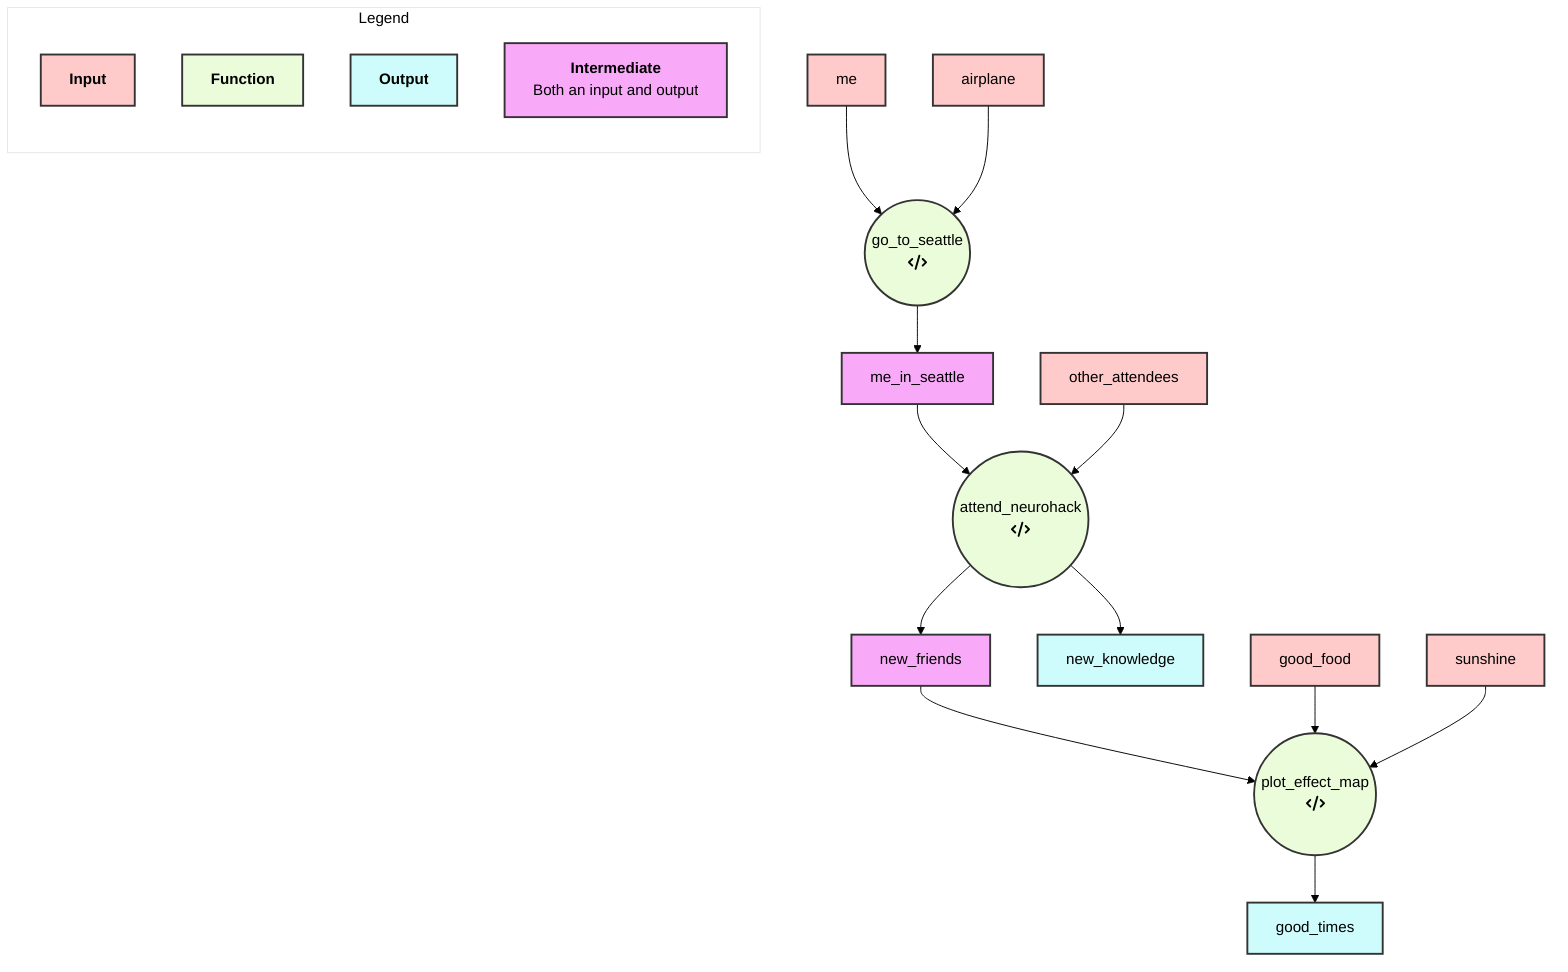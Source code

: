 %%{init: {'theme':'base', 'themeVariables': {
  'primaryColor': '#ffcaca',
  'primaryTextColor': '#000',
  'primaryBorderColor': '#000000',
  'lineColor': '#000000',
  'tertiaryColor': '#fff'
}}}%%
graph TD
classDef lightRed fill:#ffcaca,stroke:#333,stroke-width:2px;
classDef lightGreen fill:#ebfcda,stroke:#333,stroke-width:2px;
classDef lightBlue fill:#cefbfb,stroke:#333,stroke-width:2px;
classDef lightPurple fill:#f8aaf8,stroke:#333,stroke-width:2px;

subgraph Legend
    direction TB
    key1[<b>Input]:::lightRed
    key2[<b>Function]:::lightGreen
    key3[<b>Output]:::lightBlue
    key4[<b>Intermediate</b><br> Both an input and output]:::lightPurple
end
go_to_seattle(("go_to_seattle")):::lightGreen
go_to_seattle(("go_to_seattle
 fa:fa-code"))
me:::lightRed
me --> go_to_seattle
airplane:::lightRed
airplane --> go_to_seattle
me_in_seattle:::lightBlue
go_to_seattle --> me_in_seattle
attend_neurohack(("attend_neurohack")):::lightGreen
attend_neurohack(("attend_neurohack
 fa:fa-code"))
me_in_seattle --> attend_neurohack
other_attendees:::lightRed
other_attendees --> attend_neurohack
new_friends:::lightBlue
attend_neurohack --> new_friends
new_knowledge:::lightBlue
attend_neurohack --> new_knowledge
plot_effect_map(("plot_effect_map")):::lightGreen
plot_effect_map(("plot_effect_map
 fa:fa-code"))
new_friends --> plot_effect_map
good_food:::lightRed
good_food --> plot_effect_map
sunshine:::lightRed
sunshine --> plot_effect_map
good_times:::lightBlue
plot_effect_map --> good_times
me:::lightRed
airplane:::lightRed
me_in_seattle:::lightPurple
other_attendees:::lightRed
new_friends:::lightPurple
new_knowledge:::lightBlue
good_food:::lightRed
sunshine:::lightRed
good_times:::lightBlue